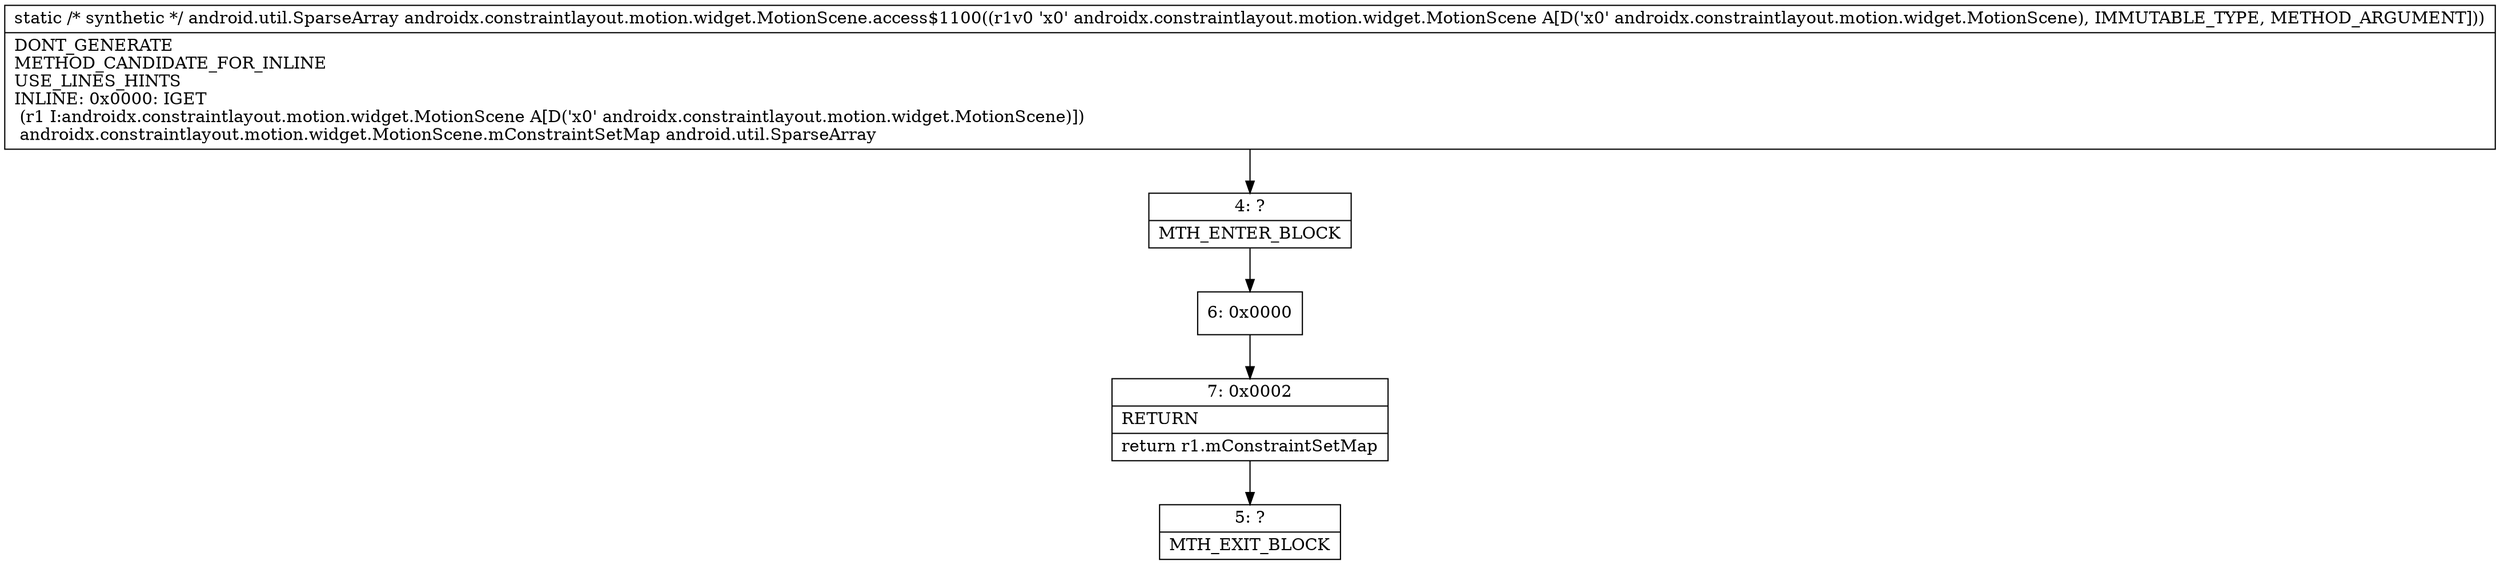 digraph "CFG forandroidx.constraintlayout.motion.widget.MotionScene.access$1100(Landroidx\/constraintlayout\/motion\/widget\/MotionScene;)Landroid\/util\/SparseArray;" {
Node_4 [shape=record,label="{4\:\ ?|MTH_ENTER_BLOCK\l}"];
Node_6 [shape=record,label="{6\:\ 0x0000}"];
Node_7 [shape=record,label="{7\:\ 0x0002|RETURN\l|return r1.mConstraintSetMap\l}"];
Node_5 [shape=record,label="{5\:\ ?|MTH_EXIT_BLOCK\l}"];
MethodNode[shape=record,label="{static \/* synthetic *\/ android.util.SparseArray androidx.constraintlayout.motion.widget.MotionScene.access$1100((r1v0 'x0' androidx.constraintlayout.motion.widget.MotionScene A[D('x0' androidx.constraintlayout.motion.widget.MotionScene), IMMUTABLE_TYPE, METHOD_ARGUMENT]))  | DONT_GENERATE\lMETHOD_CANDIDATE_FOR_INLINE\lUSE_LINES_HINTS\lINLINE: 0x0000: IGET  \l  (r1 I:androidx.constraintlayout.motion.widget.MotionScene A[D('x0' androidx.constraintlayout.motion.widget.MotionScene)])\l androidx.constraintlayout.motion.widget.MotionScene.mConstraintSetMap android.util.SparseArray\l}"];
MethodNode -> Node_4;Node_4 -> Node_6;
Node_6 -> Node_7;
Node_7 -> Node_5;
}

